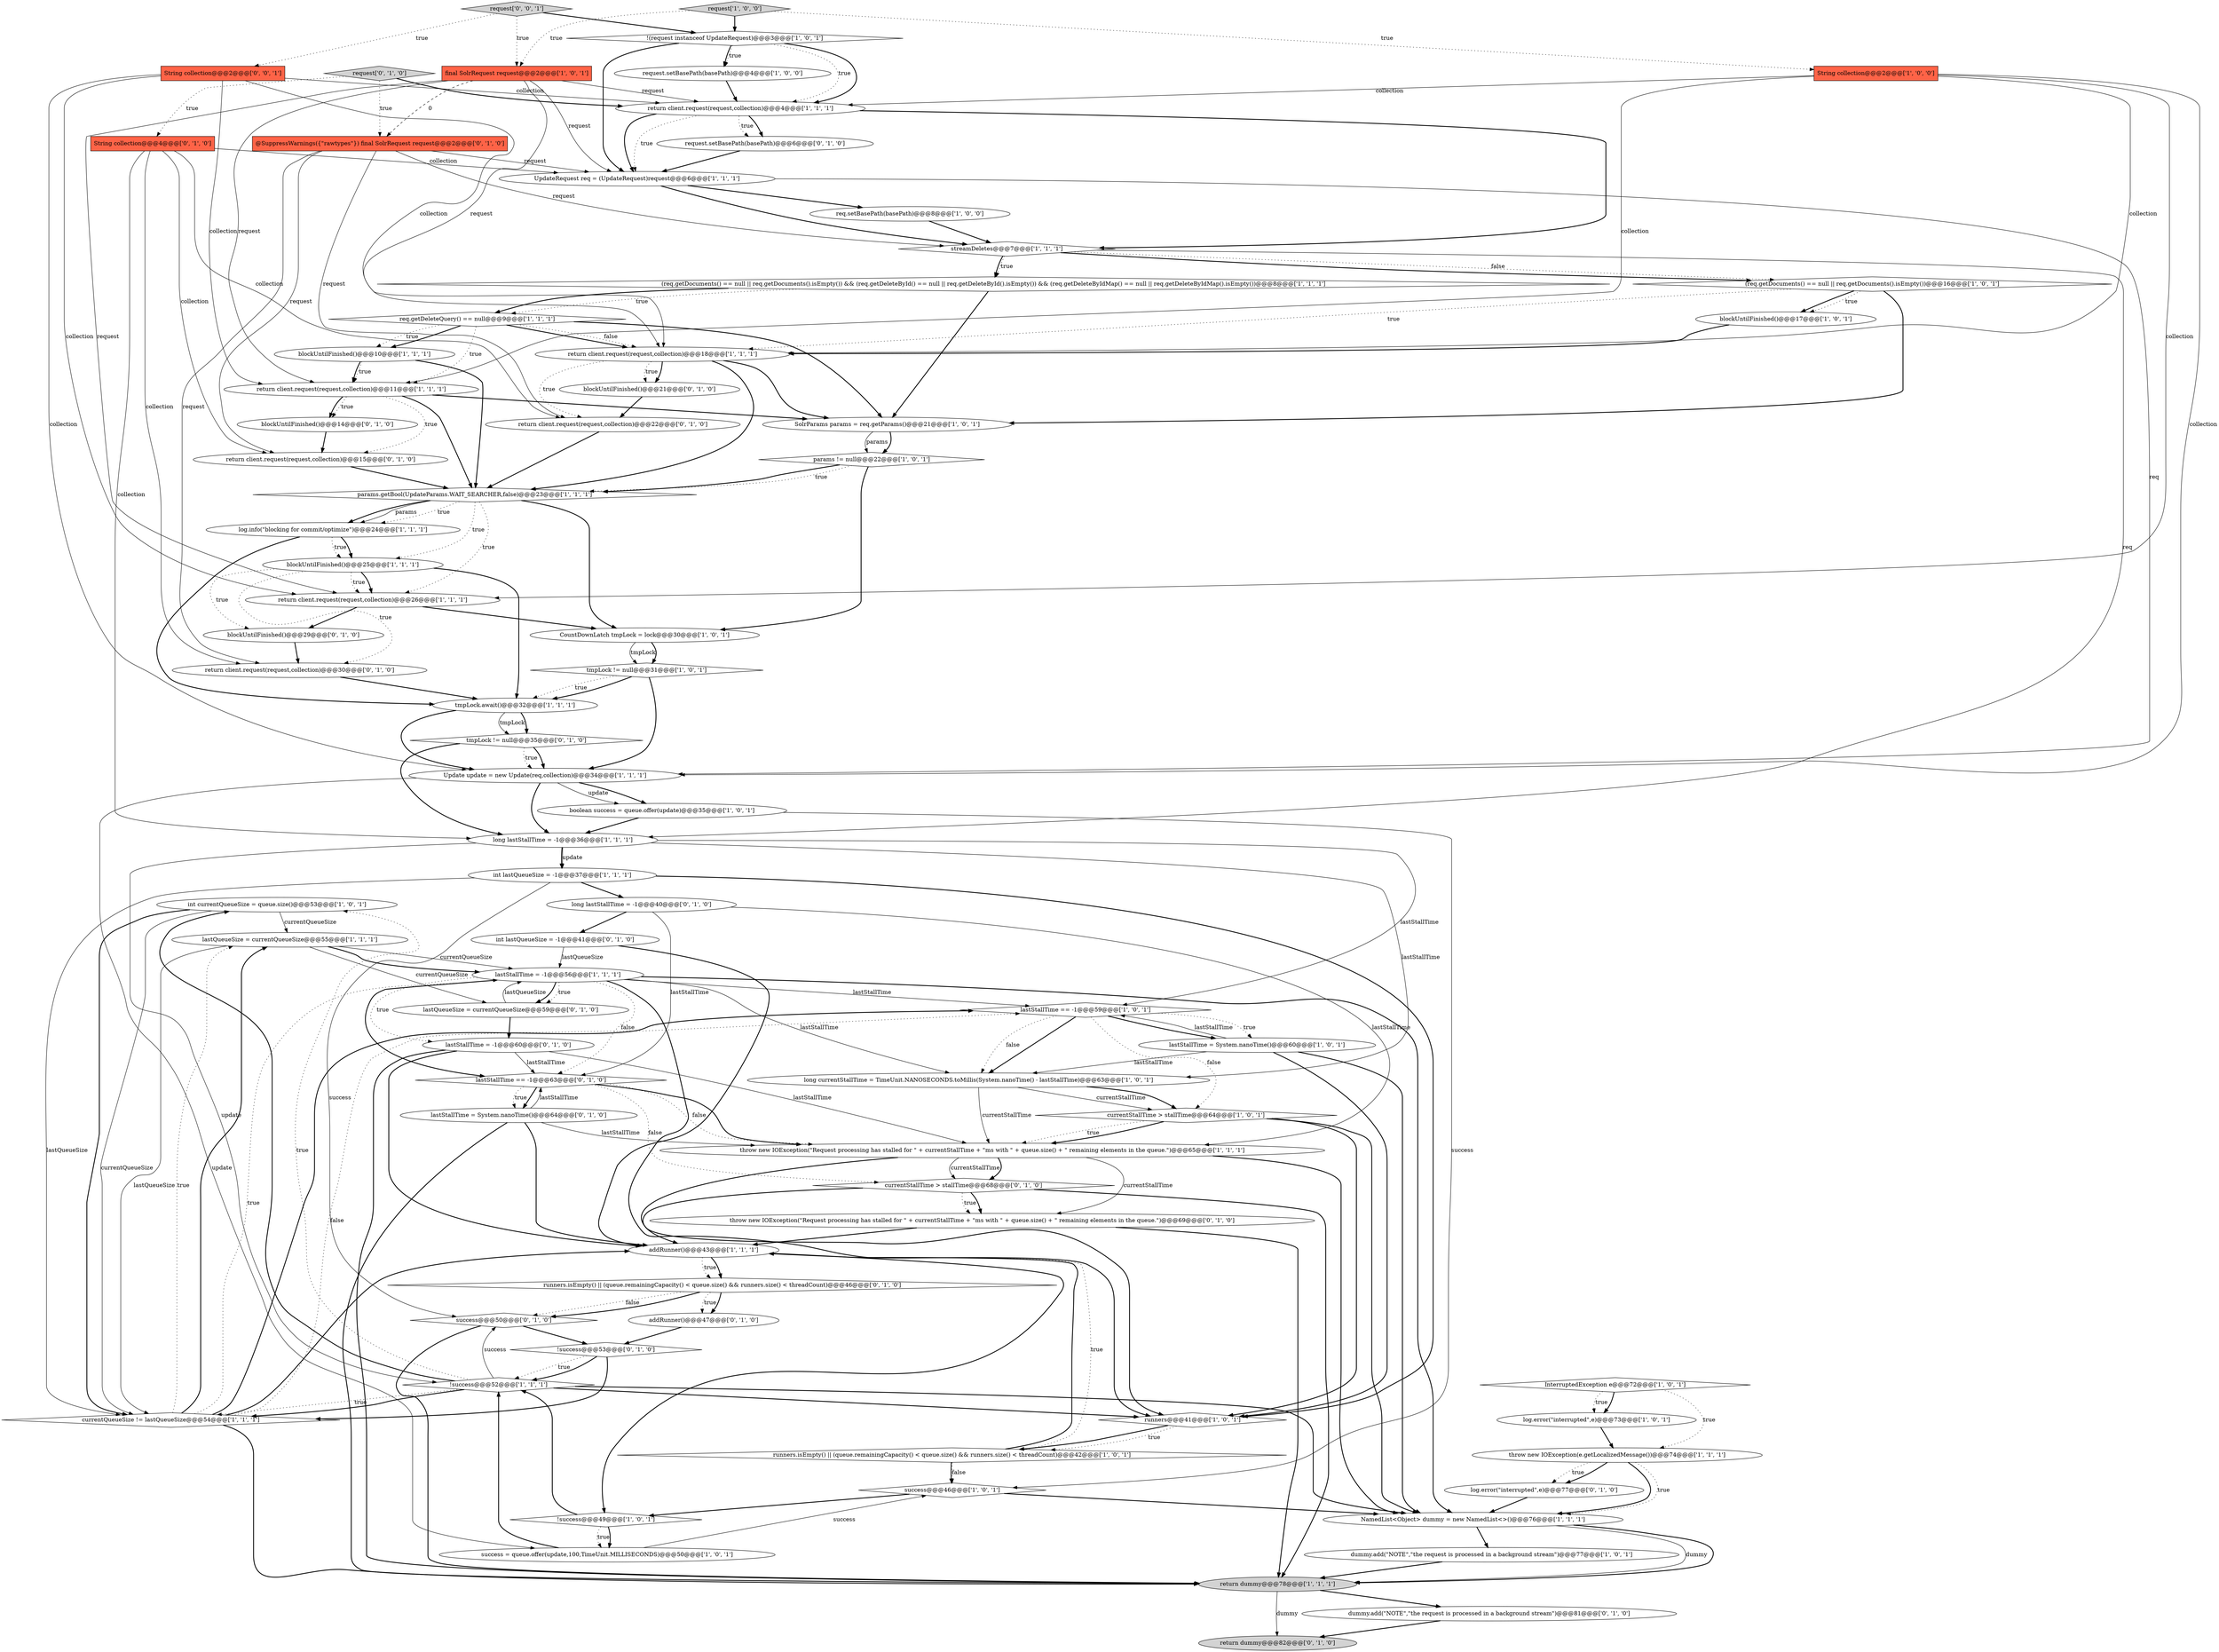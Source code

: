 digraph {
28 [style = filled, label = "int currentQueueSize = queue.size()@@@53@@@['1', '0', '1']", fillcolor = white, shape = ellipse image = "AAA0AAABBB1BBB"];
63 [style = filled, label = "runners.isEmpty() || (queue.remainingCapacity() < queue.size() && runners.size() < threadCount)@@@46@@@['0', '1', '0']", fillcolor = white, shape = diamond image = "AAA0AAABBB2BBB"];
20 [style = filled, label = "lastStallTime == -1@@@59@@@['1', '0', '1']", fillcolor = white, shape = diamond image = "AAA0AAABBB1BBB"];
19 [style = filled, label = "lastStallTime = -1@@@56@@@['1', '1', '1']", fillcolor = white, shape = ellipse image = "AAA0AAABBB1BBB"];
24 [style = filled, label = "lastQueueSize = currentQueueSize@@@55@@@['1', '1', '1']", fillcolor = white, shape = ellipse image = "AAA0AAABBB1BBB"];
4 [style = filled, label = "params != null@@@22@@@['1', '0', '1']", fillcolor = white, shape = diamond image = "AAA0AAABBB1BBB"];
34 [style = filled, label = "int lastQueueSize = -1@@@37@@@['1', '1', '1']", fillcolor = white, shape = ellipse image = "AAA0AAABBB1BBB"];
71 [style = filled, label = "lastStallTime == -1@@@63@@@['0', '1', '0']", fillcolor = white, shape = diamond image = "AAA0AAABBB2BBB"];
53 [style = filled, label = "blockUntilFinished()@@@29@@@['0', '1', '0']", fillcolor = white, shape = ellipse image = "AAA0AAABBB2BBB"];
6 [style = filled, label = "UpdateRequest req = (UpdateRequest)request@@@6@@@['1', '1', '1']", fillcolor = white, shape = ellipse image = "AAA0AAABBB1BBB"];
62 [style = filled, label = "throw new IOException(\"Request processing has stalled for \" + currentStallTime + \"ms with \" + queue.size() + \" remaining elements in the queue.\")@@@69@@@['0', '1', '0']", fillcolor = white, shape = ellipse image = "AAA0AAABBB2BBB"];
61 [style = filled, label = "!success@@@53@@@['0', '1', '0']", fillcolor = white, shape = diamond image = "AAA0AAABBB2BBB"];
69 [style = filled, label = "return dummy@@@82@@@['0', '1', '0']", fillcolor = lightgray, shape = ellipse image = "AAA0AAABBB2BBB"];
27 [style = filled, label = "addRunner()@@@43@@@['1', '1', '1']", fillcolor = white, shape = ellipse image = "AAA0AAABBB1BBB"];
39 [style = filled, label = "(req.getDocuments() == null || req.getDocuments().isEmpty()) && (req.getDeleteById() == null || req.getDeleteById().isEmpty()) && (req.getDeleteByIdMap() == null || req.getDeleteByIdMap().isEmpty())@@@8@@@['1', '1', '1']", fillcolor = white, shape = diamond image = "AAA0AAABBB1BBB"];
42 [style = filled, label = "!(request instanceof UpdateRequest)@@@3@@@['1', '0', '1']", fillcolor = white, shape = diamond image = "AAA0AAABBB1BBB"];
49 [style = filled, label = "success@@@46@@@['1', '0', '1']", fillcolor = white, shape = diamond image = "AAA0AAABBB1BBB"];
68 [style = filled, label = "int lastQueueSize = -1@@@41@@@['0', '1', '0']", fillcolor = white, shape = ellipse image = "AAA0AAABBB2BBB"];
75 [style = filled, label = "lastStallTime = -1@@@60@@@['0', '1', '0']", fillcolor = white, shape = ellipse image = "AAA0AAABBB2BBB"];
64 [style = filled, label = "blockUntilFinished()@@@21@@@['0', '1', '0']", fillcolor = white, shape = ellipse image = "AAA0AAABBB2BBB"];
78 [style = filled, label = "request['0', '0', '1']", fillcolor = lightgray, shape = diamond image = "AAA0AAABBB3BBB"];
45 [style = filled, label = "tmpLock.await()@@@32@@@['1', '1', '1']", fillcolor = white, shape = ellipse image = "AAA0AAABBB1BBB"];
47 [style = filled, label = "tmpLock != null@@@31@@@['1', '0', '1']", fillcolor = white, shape = diamond image = "AAA0AAABBB1BBB"];
9 [style = filled, label = "req.getDeleteQuery() == null@@@9@@@['1', '1', '1']", fillcolor = white, shape = diamond image = "AAA0AAABBB1BBB"];
14 [style = filled, label = "!success@@@52@@@['1', '1', '1']", fillcolor = white, shape = diamond image = "AAA0AAABBB1BBB"];
30 [style = filled, label = "log.error(\"interrupted\",e)@@@73@@@['1', '0', '1']", fillcolor = white, shape = ellipse image = "AAA0AAABBB1BBB"];
36 [style = filled, label = "long currentStallTime = TimeUnit.NANOSECONDS.toMillis(System.nanoTime() - lastStallTime)@@@63@@@['1', '0', '1']", fillcolor = white, shape = ellipse image = "AAA0AAABBB1BBB"];
41 [style = filled, label = "streamDeletes@@@7@@@['1', '1', '1']", fillcolor = white, shape = diamond image = "AAA0AAABBB1BBB"];
54 [style = filled, label = "String collection@@@4@@@['0', '1', '0']", fillcolor = tomato, shape = box image = "AAA1AAABBB2BBB"];
44 [style = filled, label = "CountDownLatch tmpLock = lock@@@30@@@['1', '0', '1']", fillcolor = white, shape = ellipse image = "AAA0AAABBB1BBB"];
59 [style = filled, label = "long lastStallTime = -1@@@40@@@['0', '1', '0']", fillcolor = white, shape = ellipse image = "AAA0AAABBB2BBB"];
66 [style = filled, label = "return client.request(request,collection)@@@15@@@['0', '1', '0']", fillcolor = white, shape = ellipse image = "AAA0AAABBB2BBB"];
70 [style = filled, label = "request.setBasePath(basePath)@@@6@@@['0', '1', '0']", fillcolor = white, shape = ellipse image = "AAA0AAABBB2BBB"];
73 [style = filled, label = "@SuppressWarnings({\"rawtypes\"}) final SolrRequest request@@@2@@@['0', '1', '0']", fillcolor = tomato, shape = box image = "AAA1AAABBB2BBB"];
35 [style = filled, label = "currentStallTime > stallTime@@@64@@@['1', '0', '1']", fillcolor = white, shape = diamond image = "AAA0AAABBB1BBB"];
57 [style = filled, label = "blockUntilFinished()@@@14@@@['0', '1', '0']", fillcolor = white, shape = ellipse image = "AAA0AAABBB2BBB"];
23 [style = filled, label = "return dummy@@@78@@@['1', '1', '1']", fillcolor = lightgray, shape = ellipse image = "AAA0AAABBB1BBB"];
50 [style = filled, label = "lastStallTime = System.nanoTime()@@@60@@@['1', '0', '1']", fillcolor = white, shape = ellipse image = "AAA0AAABBB1BBB"];
72 [style = filled, label = "dummy.add(\"NOTE\",\"the request is processed in a background stream\")@@@81@@@['0', '1', '0']", fillcolor = white, shape = ellipse image = "AAA0AAABBB2BBB"];
2 [style = filled, label = "request['1', '0', '0']", fillcolor = lightgray, shape = diamond image = "AAA0AAABBB1BBB"];
26 [style = filled, label = "return client.request(request,collection)@@@4@@@['1', '1', '1']", fillcolor = white, shape = ellipse image = "AAA0AAABBB1BBB"];
56 [style = filled, label = "lastStallTime = System.nanoTime()@@@64@@@['0', '1', '0']", fillcolor = white, shape = ellipse image = "AAA0AAABBB2BBB"];
48 [style = filled, label = "Update update = new Update(req,collection)@@@34@@@['1', '1', '1']", fillcolor = white, shape = ellipse image = "AAA0AAABBB1BBB"];
15 [style = filled, label = "success = queue.offer(update,100,TimeUnit.MILLISECONDS)@@@50@@@['1', '0', '1']", fillcolor = white, shape = ellipse image = "AAA0AAABBB1BBB"];
8 [style = filled, label = "boolean success = queue.offer(update)@@@35@@@['1', '0', '1']", fillcolor = white, shape = ellipse image = "AAA0AAABBB1BBB"];
25 [style = filled, label = "return client.request(request,collection)@@@26@@@['1', '1', '1']", fillcolor = white, shape = ellipse image = "AAA0AAABBB1BBB"];
31 [style = filled, label = "dummy.add(\"NOTE\",\"the request is processed in a background stream\")@@@77@@@['1', '0', '1']", fillcolor = white, shape = ellipse image = "AAA0AAABBB1BBB"];
13 [style = filled, label = "!success@@@49@@@['1', '0', '1']", fillcolor = white, shape = diamond image = "AAA0AAABBB1BBB"];
67 [style = filled, label = "tmpLock != null@@@35@@@['0', '1', '0']", fillcolor = white, shape = diamond image = "AAA0AAABBB2BBB"];
52 [style = filled, label = "success@@@50@@@['0', '1', '0']", fillcolor = white, shape = diamond image = "AAA0AAABBB2BBB"];
74 [style = filled, label = "currentStallTime > stallTime@@@68@@@['0', '1', '0']", fillcolor = white, shape = diamond image = "AAA0AAABBB2BBB"];
10 [style = filled, label = "return client.request(request,collection)@@@18@@@['1', '1', '1']", fillcolor = white, shape = ellipse image = "AAA0AAABBB1BBB"];
12 [style = filled, label = "throw new IOException(e.getLocalizedMessage())@@@74@@@['1', '1', '1']", fillcolor = white, shape = ellipse image = "AAA0AAABBB1BBB"];
16 [style = filled, label = "throw new IOException(\"Request processing has stalled for \" + currentStallTime + \"ms with \" + queue.size() + \" remaining elements in the queue.\")@@@65@@@['1', '1', '1']", fillcolor = white, shape = ellipse image = "AAA0AAABBB1BBB"];
76 [style = filled, label = "request['0', '1', '0']", fillcolor = lightgray, shape = diamond image = "AAA0AAABBB2BBB"];
37 [style = filled, label = "blockUntilFinished()@@@10@@@['1', '1', '1']", fillcolor = white, shape = ellipse image = "AAA0AAABBB1BBB"];
18 [style = filled, label = "log.info(\"blocking for commit/optimize\")@@@24@@@['1', '1', '1']", fillcolor = white, shape = ellipse image = "AAA0AAABBB1BBB"];
51 [style = filled, label = "return client.request(request,collection)@@@30@@@['0', '1', '0']", fillcolor = white, shape = ellipse image = "AAA0AAABBB2BBB"];
60 [style = filled, label = "return client.request(request,collection)@@@22@@@['0', '1', '0']", fillcolor = white, shape = ellipse image = "AAA0AAABBB2BBB"];
77 [style = filled, label = "String collection@@@2@@@['0', '0', '1']", fillcolor = tomato, shape = box image = "AAA0AAABBB3BBB"];
21 [style = filled, label = "blockUntilFinished()@@@25@@@['1', '1', '1']", fillcolor = white, shape = ellipse image = "AAA0AAABBB1BBB"];
32 [style = filled, label = "request.setBasePath(basePath)@@@4@@@['1', '0', '0']", fillcolor = white, shape = ellipse image = "AAA0AAABBB1BBB"];
3 [style = filled, label = "runners.isEmpty() || (queue.remainingCapacity() < queue.size() && runners.size() < threadCount)@@@42@@@['1', '0', '1']", fillcolor = white, shape = diamond image = "AAA0AAABBB1BBB"];
11 [style = filled, label = "InterruptedException e@@@72@@@['1', '0', '1']", fillcolor = white, shape = diamond image = "AAA0AAABBB1BBB"];
43 [style = filled, label = "(req.getDocuments() == null || req.getDocuments().isEmpty())@@@16@@@['1', '0', '1']", fillcolor = white, shape = diamond image = "AAA0AAABBB1BBB"];
65 [style = filled, label = "addRunner()@@@47@@@['0', '1', '0']", fillcolor = white, shape = ellipse image = "AAA0AAABBB2BBB"];
5 [style = filled, label = "params.getBool(UpdateParams.WAIT_SEARCHER,false)@@@23@@@['1', '1', '1']", fillcolor = white, shape = diamond image = "AAA0AAABBB1BBB"];
55 [style = filled, label = "lastQueueSize = currentQueueSize@@@59@@@['0', '1', '0']", fillcolor = white, shape = ellipse image = "AAA0AAABBB2BBB"];
7 [style = filled, label = "blockUntilFinished()@@@17@@@['1', '0', '1']", fillcolor = white, shape = ellipse image = "AAA0AAABBB1BBB"];
17 [style = filled, label = "SolrParams params = req.getParams()@@@21@@@['1', '0', '1']", fillcolor = white, shape = ellipse image = "AAA0AAABBB1BBB"];
46 [style = filled, label = "req.setBasePath(basePath)@@@8@@@['1', '0', '0']", fillcolor = white, shape = ellipse image = "AAA0AAABBB1BBB"];
29 [style = filled, label = "String collection@@@2@@@['1', '0', '0']", fillcolor = tomato, shape = box image = "AAA0AAABBB1BBB"];
0 [style = filled, label = "runners@@@41@@@['1', '0', '1']", fillcolor = white, shape = diamond image = "AAA0AAABBB1BBB"];
33 [style = filled, label = "final SolrRequest request@@@2@@@['1', '0', '1']", fillcolor = tomato, shape = box image = "AAA0AAABBB1BBB"];
22 [style = filled, label = "NamedList<Object> dummy = new NamedList<>()@@@76@@@['1', '1', '1']", fillcolor = white, shape = ellipse image = "AAA0AAABBB1BBB"];
38 [style = filled, label = "long lastStallTime = -1@@@36@@@['1', '1', '1']", fillcolor = white, shape = ellipse image = "AAA0AAABBB1BBB"];
1 [style = filled, label = "currentQueueSize != lastQueueSize@@@54@@@['1', '1', '1']", fillcolor = white, shape = diamond image = "AAA0AAABBB1BBB"];
40 [style = filled, label = "return client.request(request,collection)@@@11@@@['1', '1', '1']", fillcolor = white, shape = ellipse image = "AAA0AAABBB1BBB"];
58 [style = filled, label = "log.error(\"interrupted\",e)@@@77@@@['0', '1', '0']", fillcolor = white, shape = ellipse image = "AAA0AAABBB2BBB"];
27->13 [style = bold, label=""];
16->0 [style = bold, label=""];
19->55 [style = bold, label=""];
77->48 [style = solid, label="collection"];
5->18 [style = dotted, label="true"];
50->22 [style = bold, label=""];
38->36 [style = solid, label="lastStallTime"];
36->16 [style = solid, label="currentStallTime"];
39->9 [style = bold, label=""];
63->52 [style = dotted, label="false"];
67->48 [style = bold, label=""];
73->51 [style = solid, label="request"];
11->12 [style = dotted, label="true"];
56->27 [style = bold, label=""];
1->27 [style = bold, label=""];
28->24 [style = solid, label="currentQueueSize"];
34->1 [style = solid, label="lastQueueSize"];
1->20 [style = bold, label=""];
25->53 [style = bold, label=""];
9->37 [style = dotted, label="true"];
10->17 [style = bold, label=""];
14->28 [style = bold, label=""];
38->20 [style = solid, label="lastStallTime"];
34->52 [style = solid, label="success"];
9->10 [style = bold, label=""];
1->20 [style = dotted, label="false"];
78->42 [style = bold, label=""];
45->48 [style = bold, label=""];
29->25 [style = solid, label="collection"];
8->49 [style = solid, label="success"];
22->23 [style = solid, label="dummy"];
63->65 [style = dotted, label="true"];
4->44 [style = bold, label=""];
9->37 [style = bold, label=""];
25->44 [style = bold, label=""];
35->16 [style = dotted, label="true"];
54->38 [style = solid, label="collection"];
3->27 [style = bold, label=""];
49->22 [style = bold, label=""];
18->45 [style = bold, label=""];
1->23 [style = bold, label=""];
3->27 [style = dotted, label="true"];
37->5 [style = bold, label=""];
59->16 [style = solid, label="lastStallTime"];
44->47 [style = solid, label="tmpLock"];
76->54 [style = dotted, label="true"];
37->40 [style = bold, label=""];
77->25 [style = solid, label="collection"];
49->13 [style = bold, label=""];
74->23 [style = bold, label=""];
12->58 [style = dotted, label="true"];
6->41 [style = bold, label=""];
29->40 [style = solid, label="collection"];
23->72 [style = bold, label=""];
75->23 [style = bold, label=""];
3->49 [style = dotted, label="false"];
33->10 [style = solid, label="request"];
41->43 [style = dotted, label="false"];
13->15 [style = dotted, label="true"];
0->3 [style = dotted, label="true"];
62->23 [style = bold, label=""];
6->46 [style = bold, label=""];
68->19 [style = solid, label="lastQueueSize"];
50->36 [style = solid, label="lastStallTime"];
14->52 [style = solid, label="success"];
58->22 [style = bold, label=""];
44->47 [style = bold, label=""];
64->60 [style = bold, label=""];
13->14 [style = bold, label=""];
23->69 [style = solid, label="dummy"];
12->22 [style = bold, label=""];
19->36 [style = solid, label="lastStallTime"];
42->32 [style = dotted, label="true"];
78->33 [style = dotted, label="true"];
67->38 [style = bold, label=""];
33->73 [style = dashed, label="0"];
0->3 [style = bold, label=""];
71->56 [style = dotted, label="true"];
39->9 [style = dotted, label="true"];
52->23 [style = bold, label=""];
42->26 [style = dotted, label="true"];
24->19 [style = bold, label=""];
10->64 [style = bold, label=""];
2->29 [style = dotted, label="true"];
73->60 [style = solid, label="request"];
47->48 [style = bold, label=""];
19->71 [style = dotted, label="false"];
61->1 [style = bold, label=""];
56->71 [style = solid, label="lastStallTime"];
14->22 [style = bold, label=""];
73->41 [style = solid, label="request"];
9->17 [style = bold, label=""];
19->75 [style = dotted, label="true"];
67->48 [style = dotted, label="true"];
21->25 [style = bold, label=""];
36->35 [style = solid, label="currentStallTime"];
26->6 [style = bold, label=""];
73->66 [style = solid, label="request"];
33->6 [style = solid, label="request"];
32->26 [style = bold, label=""];
8->38 [style = bold, label=""];
34->0 [style = bold, label=""];
46->41 [style = bold, label=""];
6->48 [style = solid, label="req"];
26->70 [style = bold, label=""];
22->23 [style = bold, label=""];
59->68 [style = bold, label=""];
21->45 [style = bold, label=""];
35->0 [style = bold, label=""];
12->22 [style = dotted, label="true"];
34->59 [style = bold, label=""];
71->74 [style = dotted, label="false"];
40->5 [style = bold, label=""];
5->25 [style = dotted, label="true"];
40->17 [style = bold, label=""];
56->23 [style = bold, label=""];
33->40 [style = solid, label="request"];
42->32 [style = bold, label=""];
33->25 [style = solid, label="request"];
55->75 [style = bold, label=""];
26->6 [style = dotted, label="true"];
54->66 [style = solid, label="collection"];
54->51 [style = solid, label="collection"];
71->16 [style = dotted, label="false"];
14->1 [style = dotted, label="true"];
13->15 [style = bold, label=""];
65->61 [style = bold, label=""];
76->26 [style = bold, label=""];
36->35 [style = bold, label=""];
9->10 [style = dotted, label="false"];
41->43 [style = bold, label=""];
24->55 [style = solid, label="currentQueueSize"];
19->22 [style = bold, label=""];
11->30 [style = bold, label=""];
20->50 [style = dotted, label="true"];
71->56 [style = bold, label=""];
61->14 [style = dotted, label="true"];
43->10 [style = dotted, label="true"];
74->62 [style = dotted, label="true"];
4->5 [style = dotted, label="true"];
20->35 [style = dotted, label="false"];
54->60 [style = solid, label="collection"];
63->65 [style = bold, label=""];
72->69 [style = bold, label=""];
15->14 [style = bold, label=""];
11->30 [style = dotted, label="true"];
52->61 [style = bold, label=""];
57->66 [style = bold, label=""];
27->63 [style = dotted, label="true"];
76->73 [style = dotted, label="true"];
18->21 [style = dotted, label="true"];
70->6 [style = bold, label=""];
5->18 [style = bold, label=""];
21->51 [style = dotted, label="true"];
77->26 [style = solid, label="collection"];
1->19 [style = dotted, label="true"];
73->6 [style = solid, label="request"];
19->0 [style = bold, label=""];
19->71 [style = bold, label=""];
43->7 [style = bold, label=""];
60->5 [style = bold, label=""];
21->25 [style = dotted, label="true"];
43->17 [style = bold, label=""];
38->14 [style = solid, label="update"];
26->41 [style = bold, label=""];
71->16 [style = bold, label=""];
30->12 [style = bold, label=""];
33->26 [style = solid, label="request"];
45->67 [style = solid, label="tmpLock"];
48->8 [style = solid, label="update"];
10->5 [style = bold, label=""];
54->6 [style = solid, label="collection"];
74->62 [style = bold, label=""];
5->44 [style = bold, label=""];
14->28 [style = dotted, label="true"];
39->17 [style = bold, label=""];
51->45 [style = bold, label=""];
21->53 [style = dotted, label="true"];
50->0 [style = bold, label=""];
40->66 [style = dotted, label="true"];
63->52 [style = bold, label=""];
38->34 [style = bold, label=""];
38->34 [style = solid, label="update"];
66->5 [style = bold, label=""];
59->71 [style = solid, label="lastStallTime"];
10->64 [style = dotted, label="true"];
5->21 [style = dotted, label="true"];
24->19 [style = solid, label="currentQueueSize"];
62->27 [style = bold, label=""];
47->45 [style = bold, label=""];
18->21 [style = bold, label=""];
68->27 [style = bold, label=""];
16->62 [style = solid, label="currentStallTime"];
4->5 [style = bold, label=""];
50->20 [style = solid, label="lastStallTime"];
17->4 [style = bold, label=""];
20->36 [style = bold, label=""];
19->20 [style = solid, label="lastStallTime"];
20->50 [style = bold, label=""];
29->48 [style = solid, label="collection"];
42->26 [style = bold, label=""];
35->16 [style = bold, label=""];
31->23 [style = bold, label=""];
78->77 [style = dotted, label="true"];
53->51 [style = bold, label=""];
29->10 [style = solid, label="collection"];
7->10 [style = bold, label=""];
15->49 [style = solid, label="success"];
35->22 [style = bold, label=""];
1->24 [style = dotted, label="true"];
47->45 [style = dotted, label="true"];
22->31 [style = bold, label=""];
75->16 [style = solid, label="lastStallTime"];
45->67 [style = bold, label=""];
28->1 [style = bold, label=""];
27->63 [style = bold, label=""];
41->39 [style = dotted, label="true"];
48->8 [style = bold, label=""];
16->22 [style = bold, label=""];
40->57 [style = dotted, label="true"];
16->74 [style = solid, label="currentStallTime"];
40->57 [style = bold, label=""];
28->1 [style = solid, label="currentQueueSize"];
14->1 [style = bold, label=""];
29->26 [style = solid, label="collection"];
75->71 [style = solid, label="lastStallTime"];
26->70 [style = dotted, label="true"];
41->38 [style = solid, label="req"];
20->36 [style = dotted, label="false"];
16->74 [style = bold, label=""];
19->55 [style = dotted, label="true"];
48->38 [style = bold, label=""];
42->6 [style = bold, label=""];
14->0 [style = bold, label=""];
2->33 [style = dotted, label="true"];
61->14 [style = bold, label=""];
1->24 [style = bold, label=""];
24->1 [style = solid, label="lastQueueSize"];
43->7 [style = dotted, label="true"];
5->18 [style = solid, label="params"];
10->60 [style = dotted, label="true"];
9->40 [style = dotted, label="true"];
12->58 [style = bold, label=""];
56->16 [style = solid, label="lastStallTime"];
3->49 [style = bold, label=""];
48->15 [style = solid, label="update"];
55->19 [style = solid, label="lastQueueSize"];
37->40 [style = dotted, label="true"];
41->39 [style = bold, label=""];
77->40 [style = solid, label="collection"];
74->27 [style = bold, label=""];
75->27 [style = bold, label=""];
2->42 [style = bold, label=""];
77->10 [style = solid, label="collection"];
17->4 [style = solid, label="params"];
}
